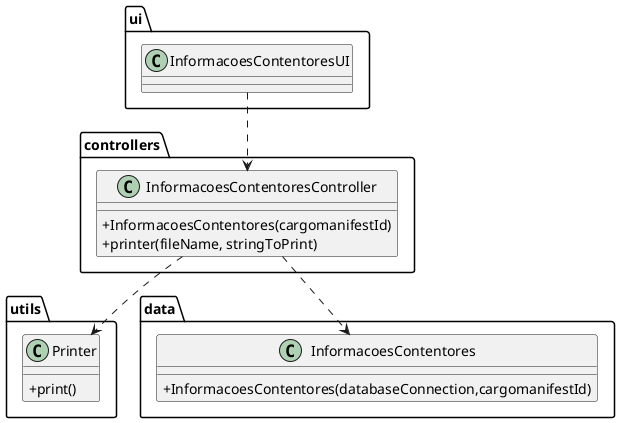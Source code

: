 @startuml
'https://plantuml.com/class-diagram

skinparam classAttributeIconSize 0

package "ui" {
class InformacoesContentoresUI{
}
}

package "controllers" {
class InformacoesContentoresController{
+InformacoesContentores(cargomanifestId)
+printer(fileName, stringToPrint)
}
}
package utils{
class Printer{
+print()
}
}

package data{
class InformacoesContentores{
+InformacoesContentores(databaseConnection,cargomanifestId)
}
}



InformacoesContentoresUI ..> InformacoesContentoresController
InformacoesContentoresController ..> Printer
InformacoesContentoresController ..> InformacoesContentores
@enduml